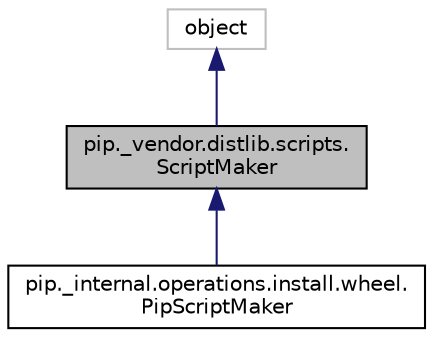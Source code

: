 digraph "pip._vendor.distlib.scripts.ScriptMaker"
{
 // LATEX_PDF_SIZE
  edge [fontname="Helvetica",fontsize="10",labelfontname="Helvetica",labelfontsize="10"];
  node [fontname="Helvetica",fontsize="10",shape=record];
  Node1 [label="pip._vendor.distlib.scripts.\lScriptMaker",height=0.2,width=0.4,color="black", fillcolor="grey75", style="filled", fontcolor="black",tooltip=" "];
  Node2 -> Node1 [dir="back",color="midnightblue",fontsize="10",style="solid"];
  Node2 [label="object",height=0.2,width=0.4,color="grey75", fillcolor="white", style="filled",tooltip=" "];
  Node1 -> Node3 [dir="back",color="midnightblue",fontsize="10",style="solid"];
  Node3 [label="pip._internal.operations.install.wheel.\lPipScriptMaker",height=0.2,width=0.4,color="black", fillcolor="white", style="filled",URL="$classpip_1_1__internal_1_1operations_1_1install_1_1wheel_1_1_pip_script_maker.html",tooltip=" "];
}
